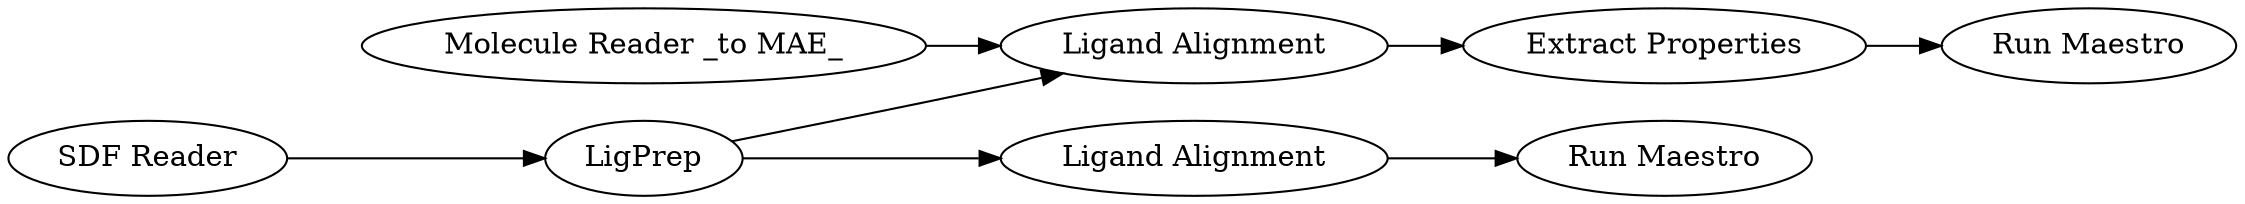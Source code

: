 digraph {
	15338 -> 15349
	45 -> 15348
	15403 -> 15338
	15404 -> 15405
	15403 -> 15348
	15348 -> 15404
	15273 -> 15403
	15349 [label="Run Maestro"]
	15405 [label="Run Maestro"]
	15273 [label="SDF Reader"]
	15338 [label="Ligand Alignment"]
	15403 [label=LigPrep]
	15348 [label="Ligand Alignment"]
	15404 [label="Extract Properties"]
	45 [label="Molecule Reader _to MAE_"]
	rankdir=LR
}
